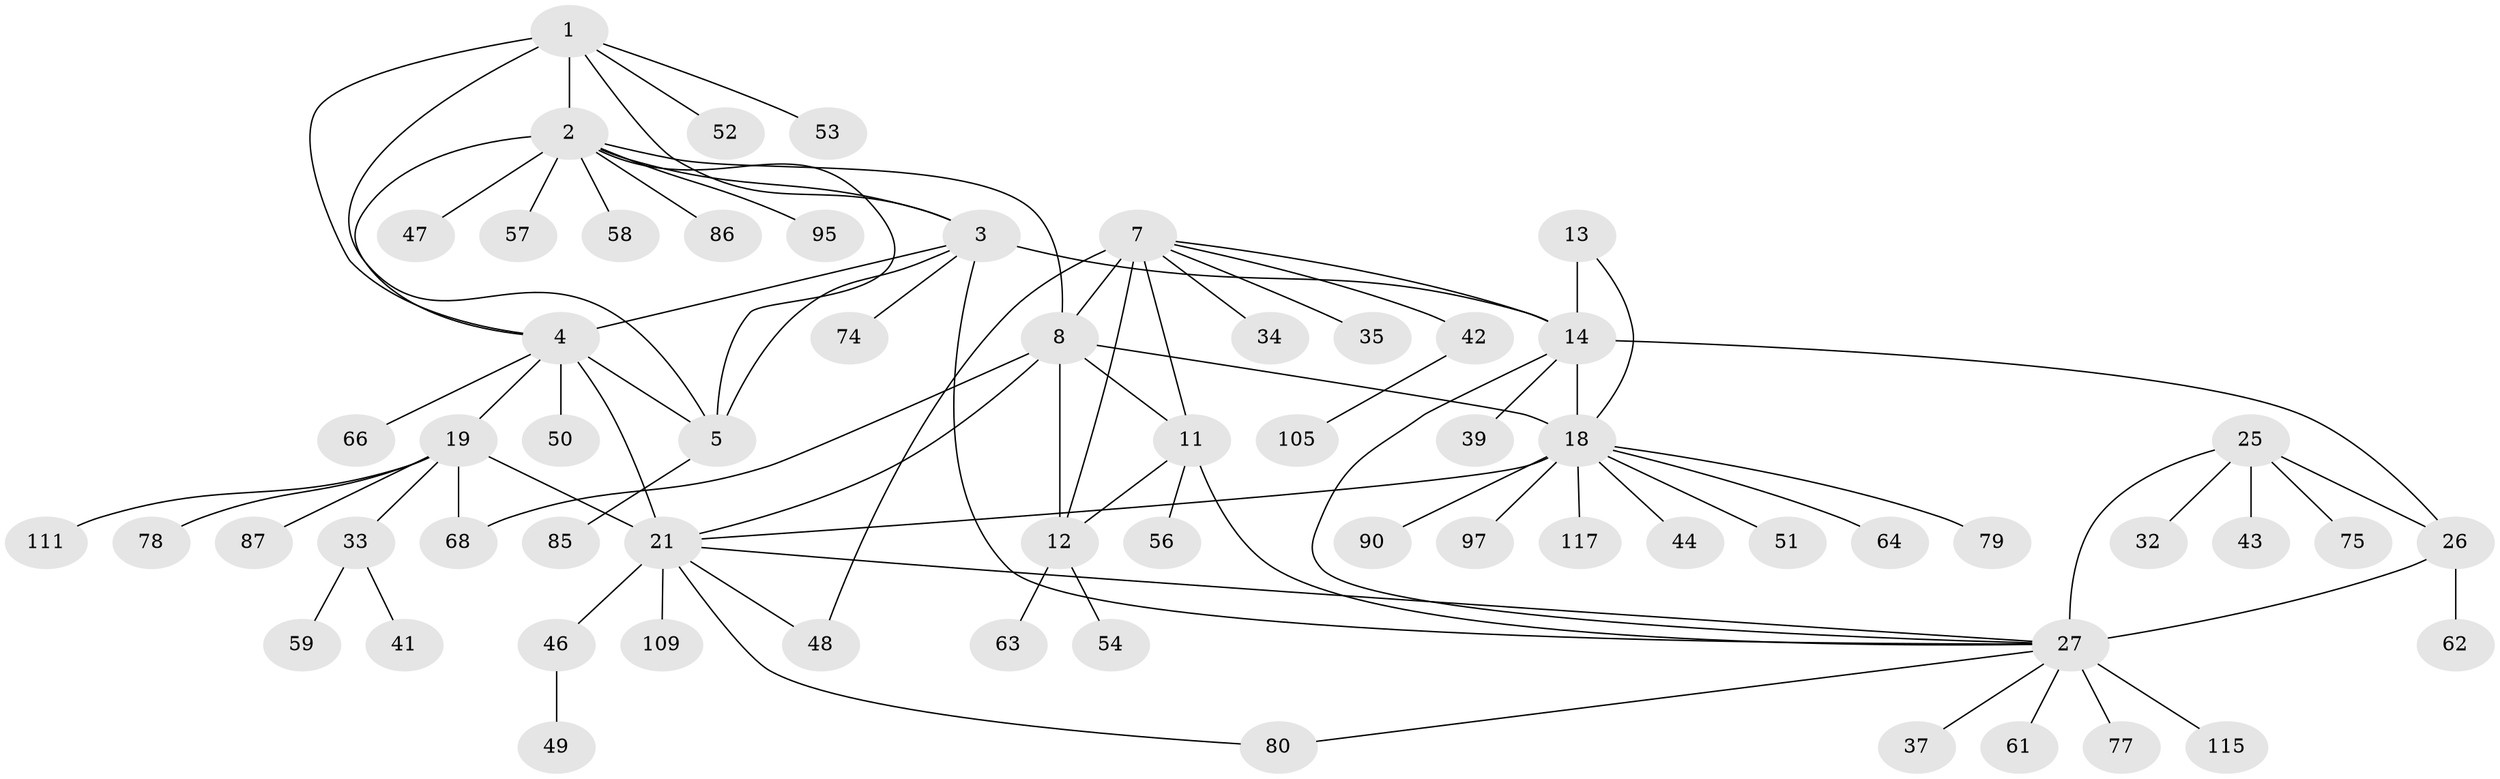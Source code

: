 // original degree distribution, {8: 0.05555555555555555, 11: 0.031746031746031744, 6: 0.031746031746031744, 10: 0.03968253968253968, 7: 0.047619047619047616, 5: 0.007936507936507936, 13: 0.007936507936507936, 14: 0.007936507936507936, 9: 0.007936507936507936, 1: 0.6349206349206349, 3: 0.023809523809523808, 2: 0.10317460317460317}
// Generated by graph-tools (version 1.1) at 2025/16/03/09/25 04:16:09]
// undirected, 63 vertices, 85 edges
graph export_dot {
graph [start="1"]
  node [color=gray90,style=filled];
  1 [super="+60"];
  2;
  3;
  4 [super="+6+112+84"];
  5;
  7 [super="+10"];
  8 [super="+9+125+126"];
  11;
  12;
  13 [super="+91+88"];
  14 [super="+15+114+104+16+17"];
  18;
  19;
  21 [super="+24+22+116+71"];
  25 [super="+30"];
  26 [super="+29"];
  27 [super="+28+67+119+99"];
  32;
  33;
  34;
  35;
  37;
  39;
  41;
  42 [super="+65"];
  43;
  44;
  46;
  47;
  48;
  49;
  50 [super="+98"];
  51;
  52 [super="+55"];
  53;
  54;
  56;
  57;
  58;
  59;
  61;
  62;
  63;
  64;
  66;
  68 [super="+102+118"];
  74;
  75;
  77;
  78;
  79;
  80;
  85;
  86;
  87;
  90;
  95;
  97;
  105 [super="+123"];
  109;
  111;
  115;
  117;
  1 -- 2;
  1 -- 3;
  1 -- 4 [weight=2];
  1 -- 5;
  1 -- 52;
  1 -- 53;
  2 -- 3;
  2 -- 4 [weight=2];
  2 -- 5;
  2 -- 8;
  2 -- 47;
  2 -- 57;
  2 -- 58;
  2 -- 86;
  2 -- 95;
  3 -- 4 [weight=2];
  3 -- 5;
  3 -- 14;
  3 -- 27;
  3 -- 74;
  4 -- 5 [weight=2];
  4 -- 66;
  4 -- 50;
  4 -- 19 [weight=2];
  4 -- 21 [weight=6];
  5 -- 85;
  7 -- 8 [weight=4];
  7 -- 11 [weight=2];
  7 -- 12 [weight=2];
  7 -- 34;
  7 -- 42;
  7 -- 48;
  7 -- 35;
  7 -- 14;
  8 -- 11 [weight=2];
  8 -- 12 [weight=2];
  8 -- 68;
  8 -- 21;
  8 -- 18;
  11 -- 12;
  11 -- 27;
  11 -- 56;
  12 -- 54;
  12 -- 63;
  13 -- 14 [weight=4];
  13 -- 18;
  14 -- 18 [weight=4];
  14 -- 39;
  14 -- 26;
  14 -- 27;
  18 -- 44;
  18 -- 51;
  18 -- 64;
  18 -- 79;
  18 -- 90;
  18 -- 97;
  18 -- 117;
  18 -- 21;
  19 -- 21 [weight=3];
  19 -- 33;
  19 -- 68;
  19 -- 78;
  19 -- 87;
  19 -- 111;
  21 -- 109;
  21 -- 46;
  21 -- 48;
  21 -- 80;
  21 -- 27;
  25 -- 26 [weight=4];
  25 -- 27 [weight=4];
  25 -- 32;
  25 -- 75;
  25 -- 43;
  26 -- 27 [weight=4];
  26 -- 62;
  27 -- 37;
  27 -- 77;
  27 -- 80;
  27 -- 115;
  27 -- 61;
  33 -- 41;
  33 -- 59;
  42 -- 105;
  46 -- 49;
}
